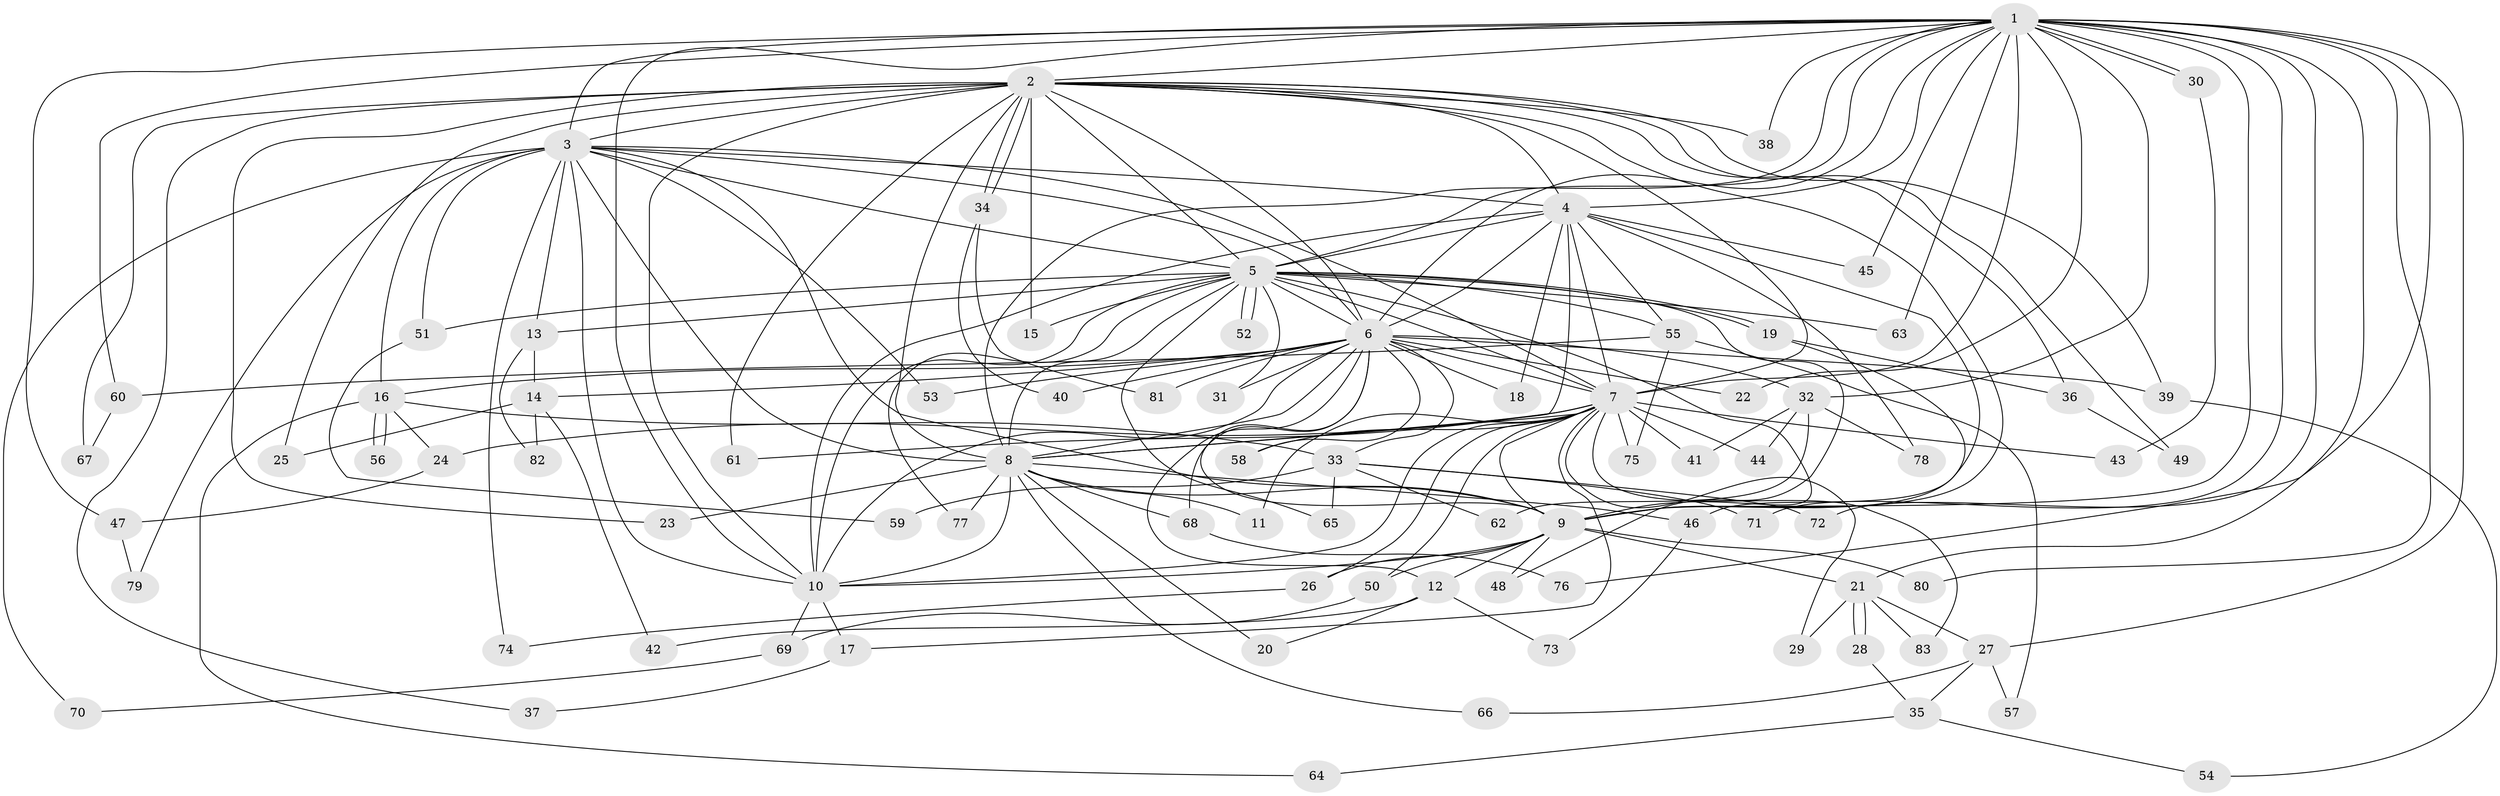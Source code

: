 // Generated by graph-tools (version 1.1) at 2025/01/03/09/25 03:01:13]
// undirected, 83 vertices, 191 edges
graph export_dot {
graph [start="1"]
  node [color=gray90,style=filled];
  1;
  2;
  3;
  4;
  5;
  6;
  7;
  8;
  9;
  10;
  11;
  12;
  13;
  14;
  15;
  16;
  17;
  18;
  19;
  20;
  21;
  22;
  23;
  24;
  25;
  26;
  27;
  28;
  29;
  30;
  31;
  32;
  33;
  34;
  35;
  36;
  37;
  38;
  39;
  40;
  41;
  42;
  43;
  44;
  45;
  46;
  47;
  48;
  49;
  50;
  51;
  52;
  53;
  54;
  55;
  56;
  57;
  58;
  59;
  60;
  61;
  62;
  63;
  64;
  65;
  66;
  67;
  68;
  69;
  70;
  71;
  72;
  73;
  74;
  75;
  76;
  77;
  78;
  79;
  80;
  81;
  82;
  83;
  1 -- 2;
  1 -- 3;
  1 -- 4;
  1 -- 5;
  1 -- 6;
  1 -- 7;
  1 -- 8;
  1 -- 9;
  1 -- 10;
  1 -- 21;
  1 -- 22;
  1 -- 27;
  1 -- 30;
  1 -- 30;
  1 -- 32;
  1 -- 38;
  1 -- 45;
  1 -- 47;
  1 -- 60;
  1 -- 63;
  1 -- 71;
  1 -- 72;
  1 -- 76;
  1 -- 80;
  2 -- 3;
  2 -- 4;
  2 -- 5;
  2 -- 6;
  2 -- 7;
  2 -- 8;
  2 -- 9;
  2 -- 10;
  2 -- 15;
  2 -- 23;
  2 -- 25;
  2 -- 34;
  2 -- 34;
  2 -- 36;
  2 -- 37;
  2 -- 38;
  2 -- 39;
  2 -- 49;
  2 -- 61;
  2 -- 67;
  3 -- 4;
  3 -- 5;
  3 -- 6;
  3 -- 7;
  3 -- 8;
  3 -- 9;
  3 -- 10;
  3 -- 13;
  3 -- 16;
  3 -- 51;
  3 -- 53;
  3 -- 70;
  3 -- 74;
  3 -- 79;
  4 -- 5;
  4 -- 6;
  4 -- 7;
  4 -- 8;
  4 -- 9;
  4 -- 10;
  4 -- 18;
  4 -- 45;
  4 -- 55;
  4 -- 78;
  5 -- 6;
  5 -- 7;
  5 -- 8;
  5 -- 9;
  5 -- 10;
  5 -- 13;
  5 -- 15;
  5 -- 19;
  5 -- 19;
  5 -- 31;
  5 -- 48;
  5 -- 51;
  5 -- 52;
  5 -- 52;
  5 -- 55;
  5 -- 63;
  5 -- 65;
  5 -- 77;
  6 -- 7;
  6 -- 8;
  6 -- 9;
  6 -- 10;
  6 -- 12;
  6 -- 14;
  6 -- 16;
  6 -- 18;
  6 -- 22;
  6 -- 31;
  6 -- 32;
  6 -- 33;
  6 -- 39;
  6 -- 40;
  6 -- 53;
  6 -- 58;
  6 -- 68;
  6 -- 81;
  7 -- 8;
  7 -- 9;
  7 -- 10;
  7 -- 11;
  7 -- 17;
  7 -- 24;
  7 -- 26;
  7 -- 29;
  7 -- 41;
  7 -- 43;
  7 -- 44;
  7 -- 50;
  7 -- 58;
  7 -- 61;
  7 -- 75;
  7 -- 83;
  8 -- 9;
  8 -- 10;
  8 -- 11;
  8 -- 20;
  8 -- 23;
  8 -- 46;
  8 -- 66;
  8 -- 68;
  8 -- 77;
  9 -- 10;
  9 -- 12;
  9 -- 21;
  9 -- 26;
  9 -- 48;
  9 -- 50;
  9 -- 80;
  10 -- 17;
  10 -- 69;
  12 -- 20;
  12 -- 42;
  12 -- 73;
  13 -- 14;
  13 -- 82;
  14 -- 25;
  14 -- 42;
  14 -- 82;
  16 -- 24;
  16 -- 33;
  16 -- 56;
  16 -- 56;
  16 -- 64;
  17 -- 37;
  19 -- 36;
  19 -- 46;
  21 -- 27;
  21 -- 28;
  21 -- 28;
  21 -- 29;
  21 -- 83;
  24 -- 47;
  26 -- 74;
  27 -- 35;
  27 -- 57;
  27 -- 66;
  28 -- 35;
  30 -- 43;
  32 -- 41;
  32 -- 44;
  32 -- 62;
  32 -- 78;
  33 -- 59;
  33 -- 62;
  33 -- 65;
  33 -- 71;
  33 -- 72;
  34 -- 40;
  34 -- 81;
  35 -- 54;
  35 -- 64;
  36 -- 49;
  39 -- 54;
  46 -- 73;
  47 -- 79;
  50 -- 69;
  51 -- 59;
  55 -- 57;
  55 -- 60;
  55 -- 75;
  60 -- 67;
  68 -- 76;
  69 -- 70;
}
